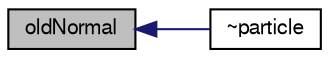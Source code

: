 digraph "oldNormal"
{
  bgcolor="transparent";
  edge [fontname="FreeSans",fontsize="10",labelfontname="FreeSans",labelfontsize="10"];
  node [fontname="FreeSans",fontsize="10",shape=record];
  rankdir="LR";
  Node3999 [label="oldNormal",height=0.2,width=0.4,color="black", fillcolor="grey75", style="filled", fontcolor="black"];
  Node3999 -> Node4000 [dir="back",color="midnightblue",fontsize="10",style="solid",fontname="FreeSans"];
  Node4000 [label="~particle",height=0.2,width=0.4,color="black",URL="$a23586.html#a21cc76910d09c0550f6ce9f2ed3b2f52",tooltip="Destructor. "];
}
